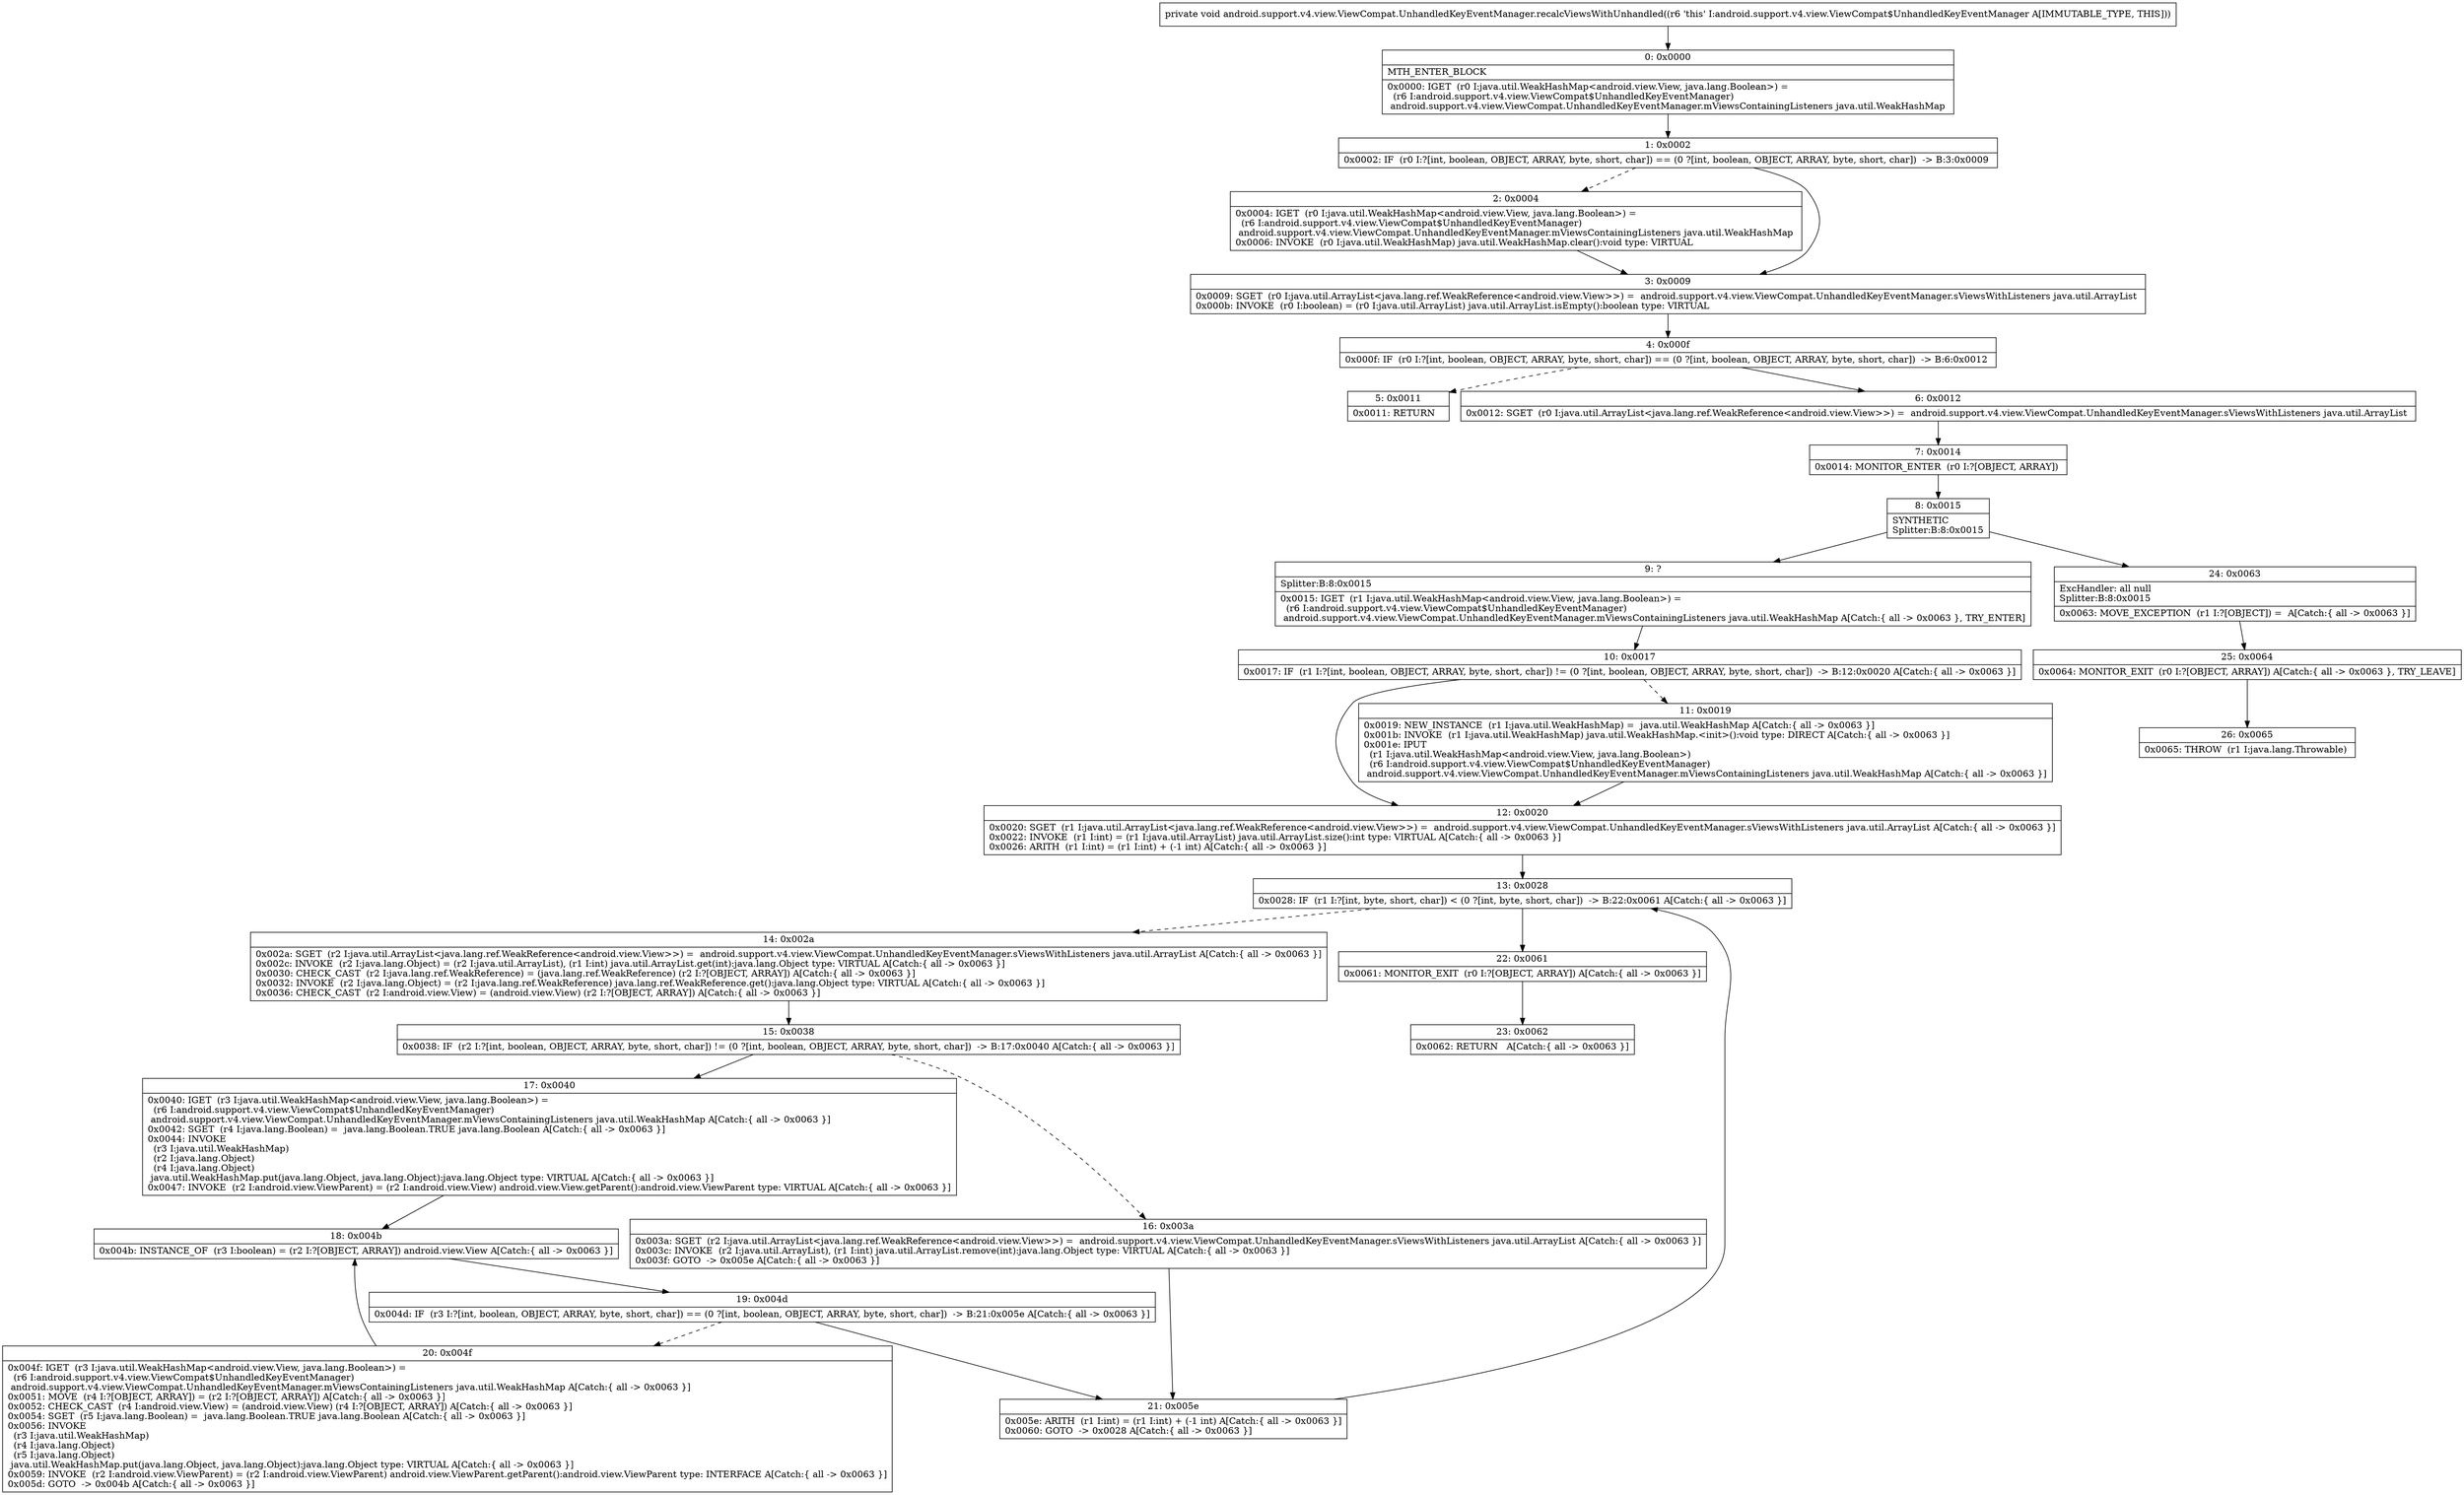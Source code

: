 digraph "CFG forandroid.support.v4.view.ViewCompat.UnhandledKeyEventManager.recalcViewsWithUnhandled()V" {
Node_0 [shape=record,label="{0\:\ 0x0000|MTH_ENTER_BLOCK\l|0x0000: IGET  (r0 I:java.util.WeakHashMap\<android.view.View, java.lang.Boolean\>) = \l  (r6 I:android.support.v4.view.ViewCompat$UnhandledKeyEventManager)\l android.support.v4.view.ViewCompat.UnhandledKeyEventManager.mViewsContainingListeners java.util.WeakHashMap \l}"];
Node_1 [shape=record,label="{1\:\ 0x0002|0x0002: IF  (r0 I:?[int, boolean, OBJECT, ARRAY, byte, short, char]) == (0 ?[int, boolean, OBJECT, ARRAY, byte, short, char])  \-\> B:3:0x0009 \l}"];
Node_2 [shape=record,label="{2\:\ 0x0004|0x0004: IGET  (r0 I:java.util.WeakHashMap\<android.view.View, java.lang.Boolean\>) = \l  (r6 I:android.support.v4.view.ViewCompat$UnhandledKeyEventManager)\l android.support.v4.view.ViewCompat.UnhandledKeyEventManager.mViewsContainingListeners java.util.WeakHashMap \l0x0006: INVOKE  (r0 I:java.util.WeakHashMap) java.util.WeakHashMap.clear():void type: VIRTUAL \l}"];
Node_3 [shape=record,label="{3\:\ 0x0009|0x0009: SGET  (r0 I:java.util.ArrayList\<java.lang.ref.WeakReference\<android.view.View\>\>) =  android.support.v4.view.ViewCompat.UnhandledKeyEventManager.sViewsWithListeners java.util.ArrayList \l0x000b: INVOKE  (r0 I:boolean) = (r0 I:java.util.ArrayList) java.util.ArrayList.isEmpty():boolean type: VIRTUAL \l}"];
Node_4 [shape=record,label="{4\:\ 0x000f|0x000f: IF  (r0 I:?[int, boolean, OBJECT, ARRAY, byte, short, char]) == (0 ?[int, boolean, OBJECT, ARRAY, byte, short, char])  \-\> B:6:0x0012 \l}"];
Node_5 [shape=record,label="{5\:\ 0x0011|0x0011: RETURN   \l}"];
Node_6 [shape=record,label="{6\:\ 0x0012|0x0012: SGET  (r0 I:java.util.ArrayList\<java.lang.ref.WeakReference\<android.view.View\>\>) =  android.support.v4.view.ViewCompat.UnhandledKeyEventManager.sViewsWithListeners java.util.ArrayList \l}"];
Node_7 [shape=record,label="{7\:\ 0x0014|0x0014: MONITOR_ENTER  (r0 I:?[OBJECT, ARRAY]) \l}"];
Node_8 [shape=record,label="{8\:\ 0x0015|SYNTHETIC\lSplitter:B:8:0x0015\l}"];
Node_9 [shape=record,label="{9\:\ ?|Splitter:B:8:0x0015\l|0x0015: IGET  (r1 I:java.util.WeakHashMap\<android.view.View, java.lang.Boolean\>) = \l  (r6 I:android.support.v4.view.ViewCompat$UnhandledKeyEventManager)\l android.support.v4.view.ViewCompat.UnhandledKeyEventManager.mViewsContainingListeners java.util.WeakHashMap A[Catch:\{ all \-\> 0x0063 \}, TRY_ENTER]\l}"];
Node_10 [shape=record,label="{10\:\ 0x0017|0x0017: IF  (r1 I:?[int, boolean, OBJECT, ARRAY, byte, short, char]) != (0 ?[int, boolean, OBJECT, ARRAY, byte, short, char])  \-\> B:12:0x0020 A[Catch:\{ all \-\> 0x0063 \}]\l}"];
Node_11 [shape=record,label="{11\:\ 0x0019|0x0019: NEW_INSTANCE  (r1 I:java.util.WeakHashMap) =  java.util.WeakHashMap A[Catch:\{ all \-\> 0x0063 \}]\l0x001b: INVOKE  (r1 I:java.util.WeakHashMap) java.util.WeakHashMap.\<init\>():void type: DIRECT A[Catch:\{ all \-\> 0x0063 \}]\l0x001e: IPUT  \l  (r1 I:java.util.WeakHashMap\<android.view.View, java.lang.Boolean\>)\l  (r6 I:android.support.v4.view.ViewCompat$UnhandledKeyEventManager)\l android.support.v4.view.ViewCompat.UnhandledKeyEventManager.mViewsContainingListeners java.util.WeakHashMap A[Catch:\{ all \-\> 0x0063 \}]\l}"];
Node_12 [shape=record,label="{12\:\ 0x0020|0x0020: SGET  (r1 I:java.util.ArrayList\<java.lang.ref.WeakReference\<android.view.View\>\>) =  android.support.v4.view.ViewCompat.UnhandledKeyEventManager.sViewsWithListeners java.util.ArrayList A[Catch:\{ all \-\> 0x0063 \}]\l0x0022: INVOKE  (r1 I:int) = (r1 I:java.util.ArrayList) java.util.ArrayList.size():int type: VIRTUAL A[Catch:\{ all \-\> 0x0063 \}]\l0x0026: ARITH  (r1 I:int) = (r1 I:int) + (\-1 int) A[Catch:\{ all \-\> 0x0063 \}]\l}"];
Node_13 [shape=record,label="{13\:\ 0x0028|0x0028: IF  (r1 I:?[int, byte, short, char]) \< (0 ?[int, byte, short, char])  \-\> B:22:0x0061 A[Catch:\{ all \-\> 0x0063 \}]\l}"];
Node_14 [shape=record,label="{14\:\ 0x002a|0x002a: SGET  (r2 I:java.util.ArrayList\<java.lang.ref.WeakReference\<android.view.View\>\>) =  android.support.v4.view.ViewCompat.UnhandledKeyEventManager.sViewsWithListeners java.util.ArrayList A[Catch:\{ all \-\> 0x0063 \}]\l0x002c: INVOKE  (r2 I:java.lang.Object) = (r2 I:java.util.ArrayList), (r1 I:int) java.util.ArrayList.get(int):java.lang.Object type: VIRTUAL A[Catch:\{ all \-\> 0x0063 \}]\l0x0030: CHECK_CAST  (r2 I:java.lang.ref.WeakReference) = (java.lang.ref.WeakReference) (r2 I:?[OBJECT, ARRAY]) A[Catch:\{ all \-\> 0x0063 \}]\l0x0032: INVOKE  (r2 I:java.lang.Object) = (r2 I:java.lang.ref.WeakReference) java.lang.ref.WeakReference.get():java.lang.Object type: VIRTUAL A[Catch:\{ all \-\> 0x0063 \}]\l0x0036: CHECK_CAST  (r2 I:android.view.View) = (android.view.View) (r2 I:?[OBJECT, ARRAY]) A[Catch:\{ all \-\> 0x0063 \}]\l}"];
Node_15 [shape=record,label="{15\:\ 0x0038|0x0038: IF  (r2 I:?[int, boolean, OBJECT, ARRAY, byte, short, char]) != (0 ?[int, boolean, OBJECT, ARRAY, byte, short, char])  \-\> B:17:0x0040 A[Catch:\{ all \-\> 0x0063 \}]\l}"];
Node_16 [shape=record,label="{16\:\ 0x003a|0x003a: SGET  (r2 I:java.util.ArrayList\<java.lang.ref.WeakReference\<android.view.View\>\>) =  android.support.v4.view.ViewCompat.UnhandledKeyEventManager.sViewsWithListeners java.util.ArrayList A[Catch:\{ all \-\> 0x0063 \}]\l0x003c: INVOKE  (r2 I:java.util.ArrayList), (r1 I:int) java.util.ArrayList.remove(int):java.lang.Object type: VIRTUAL A[Catch:\{ all \-\> 0x0063 \}]\l0x003f: GOTO  \-\> 0x005e A[Catch:\{ all \-\> 0x0063 \}]\l}"];
Node_17 [shape=record,label="{17\:\ 0x0040|0x0040: IGET  (r3 I:java.util.WeakHashMap\<android.view.View, java.lang.Boolean\>) = \l  (r6 I:android.support.v4.view.ViewCompat$UnhandledKeyEventManager)\l android.support.v4.view.ViewCompat.UnhandledKeyEventManager.mViewsContainingListeners java.util.WeakHashMap A[Catch:\{ all \-\> 0x0063 \}]\l0x0042: SGET  (r4 I:java.lang.Boolean) =  java.lang.Boolean.TRUE java.lang.Boolean A[Catch:\{ all \-\> 0x0063 \}]\l0x0044: INVOKE  \l  (r3 I:java.util.WeakHashMap)\l  (r2 I:java.lang.Object)\l  (r4 I:java.lang.Object)\l java.util.WeakHashMap.put(java.lang.Object, java.lang.Object):java.lang.Object type: VIRTUAL A[Catch:\{ all \-\> 0x0063 \}]\l0x0047: INVOKE  (r2 I:android.view.ViewParent) = (r2 I:android.view.View) android.view.View.getParent():android.view.ViewParent type: VIRTUAL A[Catch:\{ all \-\> 0x0063 \}]\l}"];
Node_18 [shape=record,label="{18\:\ 0x004b|0x004b: INSTANCE_OF  (r3 I:boolean) = (r2 I:?[OBJECT, ARRAY]) android.view.View A[Catch:\{ all \-\> 0x0063 \}]\l}"];
Node_19 [shape=record,label="{19\:\ 0x004d|0x004d: IF  (r3 I:?[int, boolean, OBJECT, ARRAY, byte, short, char]) == (0 ?[int, boolean, OBJECT, ARRAY, byte, short, char])  \-\> B:21:0x005e A[Catch:\{ all \-\> 0x0063 \}]\l}"];
Node_20 [shape=record,label="{20\:\ 0x004f|0x004f: IGET  (r3 I:java.util.WeakHashMap\<android.view.View, java.lang.Boolean\>) = \l  (r6 I:android.support.v4.view.ViewCompat$UnhandledKeyEventManager)\l android.support.v4.view.ViewCompat.UnhandledKeyEventManager.mViewsContainingListeners java.util.WeakHashMap A[Catch:\{ all \-\> 0x0063 \}]\l0x0051: MOVE  (r4 I:?[OBJECT, ARRAY]) = (r2 I:?[OBJECT, ARRAY]) A[Catch:\{ all \-\> 0x0063 \}]\l0x0052: CHECK_CAST  (r4 I:android.view.View) = (android.view.View) (r4 I:?[OBJECT, ARRAY]) A[Catch:\{ all \-\> 0x0063 \}]\l0x0054: SGET  (r5 I:java.lang.Boolean) =  java.lang.Boolean.TRUE java.lang.Boolean A[Catch:\{ all \-\> 0x0063 \}]\l0x0056: INVOKE  \l  (r3 I:java.util.WeakHashMap)\l  (r4 I:java.lang.Object)\l  (r5 I:java.lang.Object)\l java.util.WeakHashMap.put(java.lang.Object, java.lang.Object):java.lang.Object type: VIRTUAL A[Catch:\{ all \-\> 0x0063 \}]\l0x0059: INVOKE  (r2 I:android.view.ViewParent) = (r2 I:android.view.ViewParent) android.view.ViewParent.getParent():android.view.ViewParent type: INTERFACE A[Catch:\{ all \-\> 0x0063 \}]\l0x005d: GOTO  \-\> 0x004b A[Catch:\{ all \-\> 0x0063 \}]\l}"];
Node_21 [shape=record,label="{21\:\ 0x005e|0x005e: ARITH  (r1 I:int) = (r1 I:int) + (\-1 int) A[Catch:\{ all \-\> 0x0063 \}]\l0x0060: GOTO  \-\> 0x0028 A[Catch:\{ all \-\> 0x0063 \}]\l}"];
Node_22 [shape=record,label="{22\:\ 0x0061|0x0061: MONITOR_EXIT  (r0 I:?[OBJECT, ARRAY]) A[Catch:\{ all \-\> 0x0063 \}]\l}"];
Node_23 [shape=record,label="{23\:\ 0x0062|0x0062: RETURN   A[Catch:\{ all \-\> 0x0063 \}]\l}"];
Node_24 [shape=record,label="{24\:\ 0x0063|ExcHandler: all null\lSplitter:B:8:0x0015\l|0x0063: MOVE_EXCEPTION  (r1 I:?[OBJECT]) =  A[Catch:\{ all \-\> 0x0063 \}]\l}"];
Node_25 [shape=record,label="{25\:\ 0x0064|0x0064: MONITOR_EXIT  (r0 I:?[OBJECT, ARRAY]) A[Catch:\{ all \-\> 0x0063 \}, TRY_LEAVE]\l}"];
Node_26 [shape=record,label="{26\:\ 0x0065|0x0065: THROW  (r1 I:java.lang.Throwable) \l}"];
MethodNode[shape=record,label="{private void android.support.v4.view.ViewCompat.UnhandledKeyEventManager.recalcViewsWithUnhandled((r6 'this' I:android.support.v4.view.ViewCompat$UnhandledKeyEventManager A[IMMUTABLE_TYPE, THIS])) }"];
MethodNode -> Node_0;
Node_0 -> Node_1;
Node_1 -> Node_2[style=dashed];
Node_1 -> Node_3;
Node_2 -> Node_3;
Node_3 -> Node_4;
Node_4 -> Node_5[style=dashed];
Node_4 -> Node_6;
Node_6 -> Node_7;
Node_7 -> Node_8;
Node_8 -> Node_9;
Node_8 -> Node_24;
Node_9 -> Node_10;
Node_10 -> Node_11[style=dashed];
Node_10 -> Node_12;
Node_11 -> Node_12;
Node_12 -> Node_13;
Node_13 -> Node_14[style=dashed];
Node_13 -> Node_22;
Node_14 -> Node_15;
Node_15 -> Node_16[style=dashed];
Node_15 -> Node_17;
Node_16 -> Node_21;
Node_17 -> Node_18;
Node_18 -> Node_19;
Node_19 -> Node_20[style=dashed];
Node_19 -> Node_21;
Node_20 -> Node_18;
Node_21 -> Node_13;
Node_22 -> Node_23;
Node_24 -> Node_25;
Node_25 -> Node_26;
}

